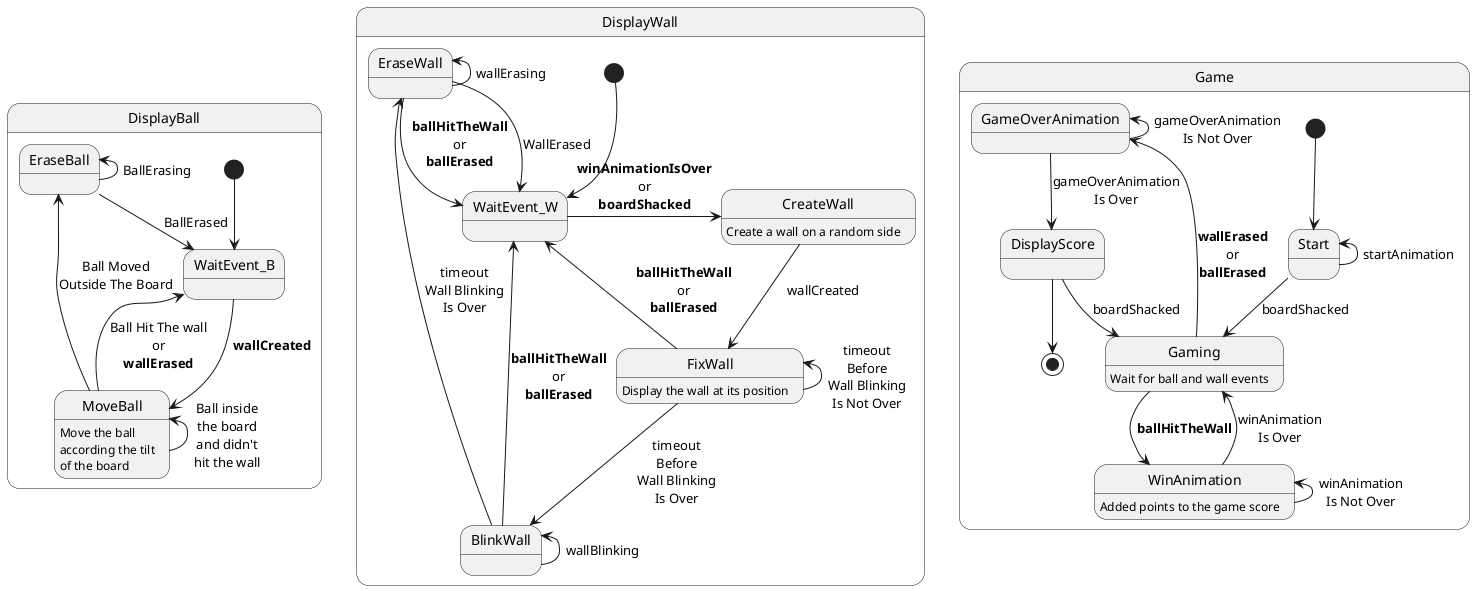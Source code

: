 @startuml

state DisplayBall {
    [*] --> WaitEvent_B

    WaitEvent_B -> MoveBall : **wallCreated**

    MoveBall : Move the ball\naccording the tilt\nof the board
    MoveBall -up-> MoveBall : Ball inside\nthe board\nand didn't\nhit the wall
    MoveBall --> EraseBall :  Ball Moved\nOutside The Board
    MoveBall --> WaitEvent_B : Ball Hit The wall\nor\n**wallErased**

    EraseBall -up-> EraseBall : BallErasing
    EraseBall --> WaitEvent_B : BallErased

}

state DisplayWall {
    [*] --> WaitEvent_W
        
    WaitEvent_W -> CreateWall : **winAnimationIsOver**\nor\n**boardShacked**

    CreateWall : Create a wall on a random side
    CreateWall --> FixWall : wallCreated

    FixWall : Display the wall at its position
    FixWall -up-> FixWall : timeout\nBefore\nWall Blinking\nIs Not Over
    FixWall --> BlinkWall : timeout\nBefore\nWall Blinking\nIs Over
    FixWall ->  WaitEvent_W : **ballHitTheWall**\nor\n**ballErased**
    
    BlinkWall -up-> BlinkWall : wallBlinking
    BlinkWall --> EraseWall : timeout\nWall Blinking\nIs Over
    BlinkWall ->  WaitEvent_W : **ballHitTheWall**\nor\n**ballErased**

    EraseWall -up-> EraseWall : wallErasing
    EraseWall --> WaitEvent_W : WallErased
    EraseWall ->  WaitEvent_W : **ballHitTheWall**\nor\n**ballErased**
}

state Game {
    [*] --> Start

    Start --> Gaming : boardShacked
    Start -up-> Start : startAnimation

    Gaming : Wait for ball and wall events
    Gaming --> GameOverAnimation : **wallErased**\nor\n**ballErased**

    Gaming --> WinAnimation : **ballHitTheWall**

    WinAnimation : Added points to the game score
    WinAnimation -up-> WinAnimation : winAnimation\nIs Not Over
    WinAnimation --> Gaming : winAnimation\nIs Over

    GameOverAnimation -up-> GameOverAnimation : gameOverAnimation\nIs Not Over
    GameOverAnimation --> DisplayScore : gameOverAnimation\nIs Over

    DisplayScore --> Gaming : boardShacked
    DisplayScore --> [*]
}

@enduml
